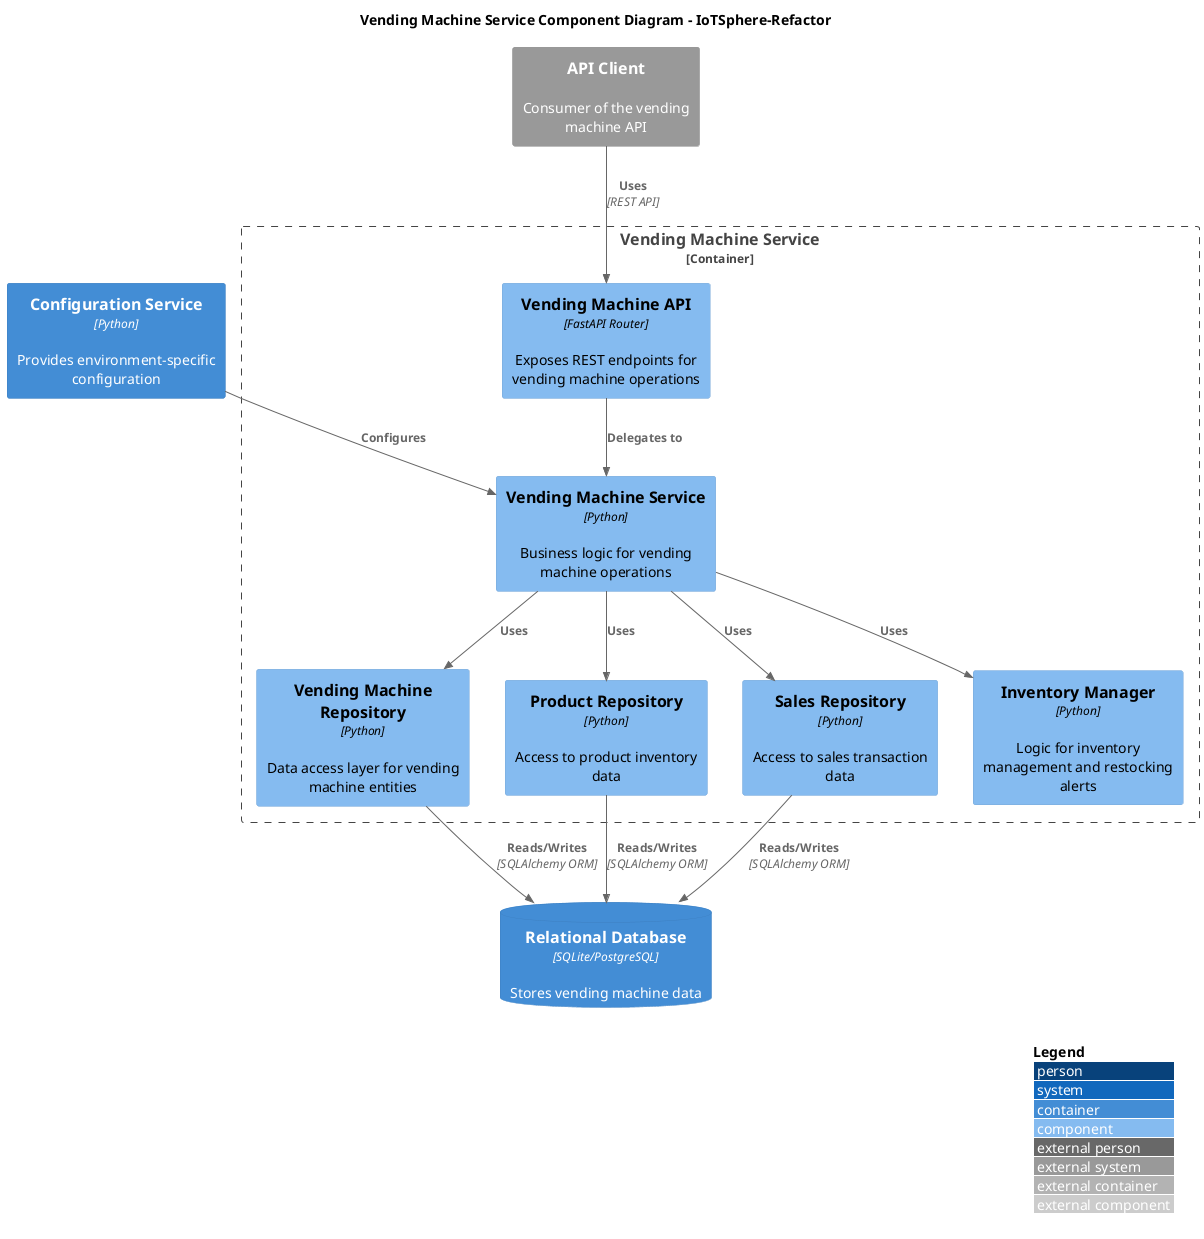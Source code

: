 @startuml Vending Machine Service Components
!include <C4/C4_Component>

title "Vending Machine Service Component Diagram - IoTSphere-Refactor"

Container_Boundary(vending_machine_service, "Vending Machine Service") {
    Component(vending_machine_api, "Vending Machine API", "FastAPI Router", "Exposes REST endpoints for vending machine operations")
    Component(vending_machine_service_comp, "Vending Machine Service", "Python", "Business logic for vending machine operations")
    Component(vending_machine_repository, "Vending Machine Repository", "Python", "Data access layer for vending machine entities")
    Component(product_repository, "Product Repository", "Python", "Access to product inventory data")
    Component(sales_repository, "Sales Repository", "Python", "Access to sales transaction data")
    Component(inventory_manager, "Inventory Manager", "Python", "Logic for inventory management and restocking alerts")
}

Container(config_service, "Configuration Service", "Python", "Provides environment-specific configuration")
ContainerDb(database, "Relational Database", "SQLite/PostgreSQL", "Stores vending machine data")

System_Ext(api_client, "API Client", "Consumer of the vending machine API")

Rel(api_client, vending_machine_api, "Uses", "REST API")
Rel(vending_machine_api, vending_machine_service_comp, "Delegates to")
Rel(vending_machine_service_comp, vending_machine_repository, "Uses")
Rel(vending_machine_service_comp, product_repository, "Uses")
Rel(vending_machine_service_comp, sales_repository, "Uses")
Rel(vending_machine_service_comp, inventory_manager, "Uses")
Rel(vending_machine_repository, database, "Reads/Writes", "SQLAlchemy ORM")
Rel(product_repository, database, "Reads/Writes", "SQLAlchemy ORM")
Rel(sales_repository, database, "Reads/Writes", "SQLAlchemy ORM")
Rel(config_service, vending_machine_service_comp, "Configures")

LAYOUT_WITH_LEGEND()
@enduml
